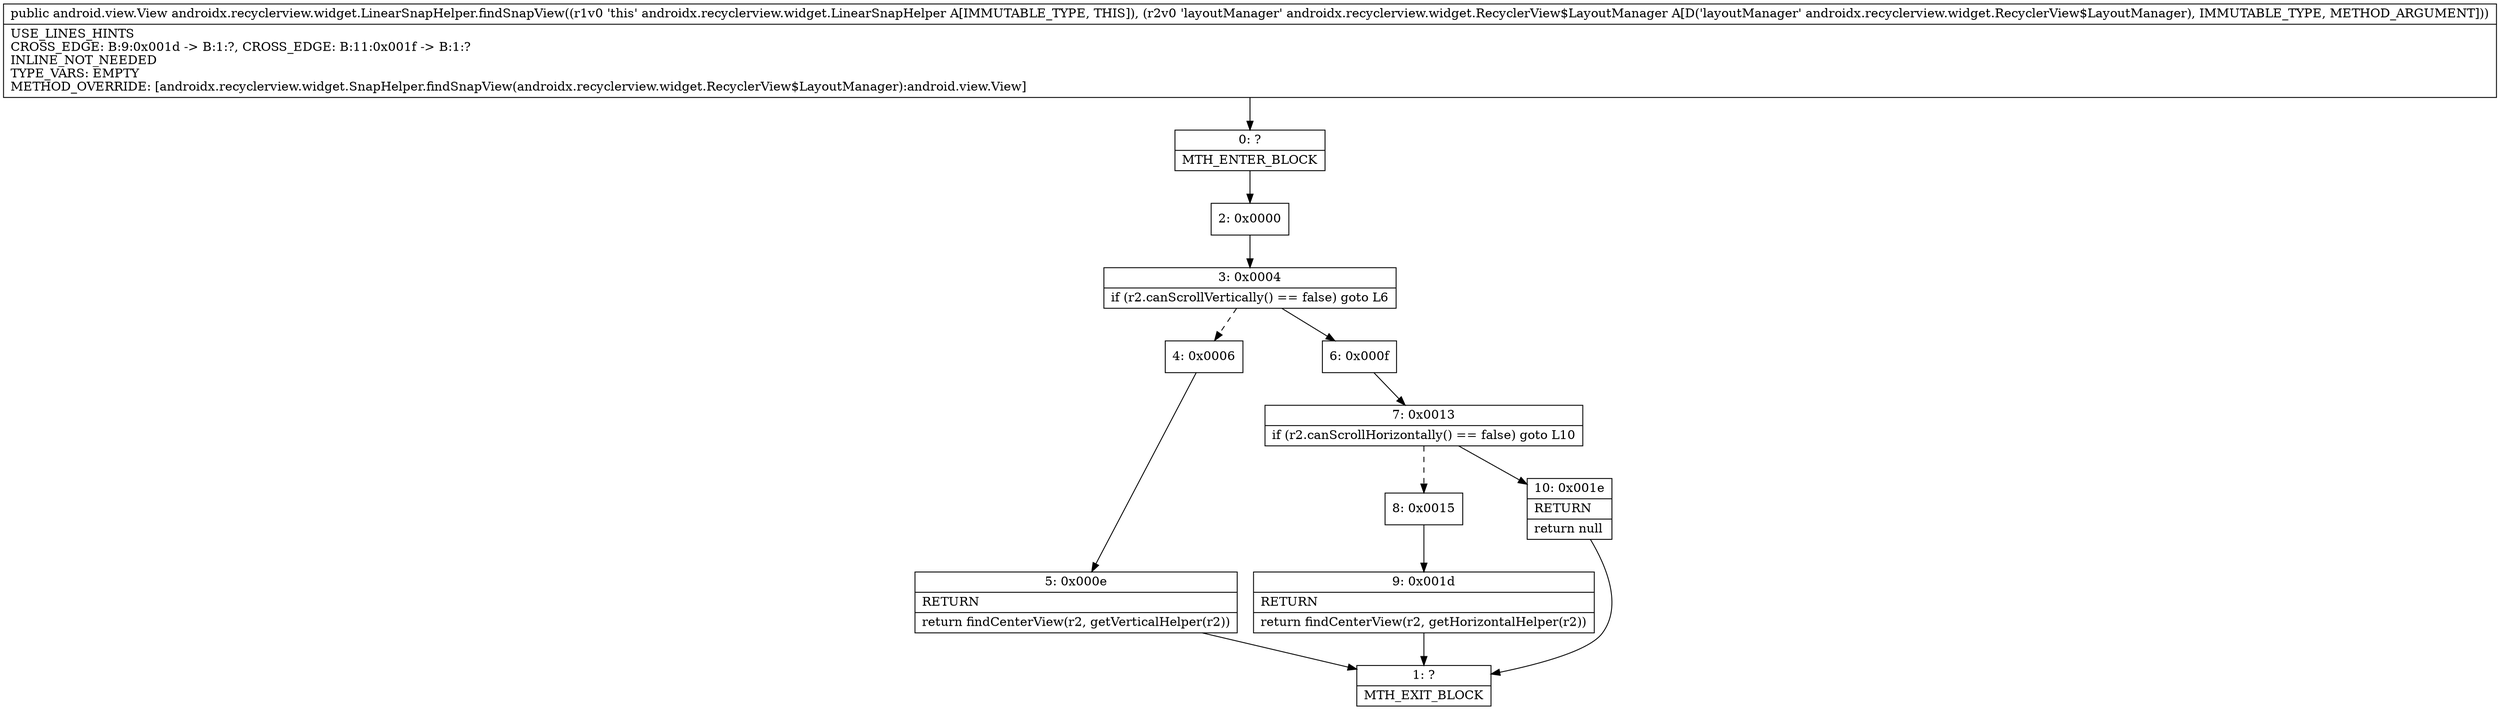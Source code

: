 digraph "CFG forandroidx.recyclerview.widget.LinearSnapHelper.findSnapView(Landroidx\/recyclerview\/widget\/RecyclerView$LayoutManager;)Landroid\/view\/View;" {
Node_0 [shape=record,label="{0\:\ ?|MTH_ENTER_BLOCK\l}"];
Node_2 [shape=record,label="{2\:\ 0x0000}"];
Node_3 [shape=record,label="{3\:\ 0x0004|if (r2.canScrollVertically() == false) goto L6\l}"];
Node_4 [shape=record,label="{4\:\ 0x0006}"];
Node_5 [shape=record,label="{5\:\ 0x000e|RETURN\l|return findCenterView(r2, getVerticalHelper(r2))\l}"];
Node_1 [shape=record,label="{1\:\ ?|MTH_EXIT_BLOCK\l}"];
Node_6 [shape=record,label="{6\:\ 0x000f}"];
Node_7 [shape=record,label="{7\:\ 0x0013|if (r2.canScrollHorizontally() == false) goto L10\l}"];
Node_8 [shape=record,label="{8\:\ 0x0015}"];
Node_9 [shape=record,label="{9\:\ 0x001d|RETURN\l|return findCenterView(r2, getHorizontalHelper(r2))\l}"];
Node_10 [shape=record,label="{10\:\ 0x001e|RETURN\l|return null\l}"];
MethodNode[shape=record,label="{public android.view.View androidx.recyclerview.widget.LinearSnapHelper.findSnapView((r1v0 'this' androidx.recyclerview.widget.LinearSnapHelper A[IMMUTABLE_TYPE, THIS]), (r2v0 'layoutManager' androidx.recyclerview.widget.RecyclerView$LayoutManager A[D('layoutManager' androidx.recyclerview.widget.RecyclerView$LayoutManager), IMMUTABLE_TYPE, METHOD_ARGUMENT]))  | USE_LINES_HINTS\lCROSS_EDGE: B:9:0x001d \-\> B:1:?, CROSS_EDGE: B:11:0x001f \-\> B:1:?\lINLINE_NOT_NEEDED\lTYPE_VARS: EMPTY\lMETHOD_OVERRIDE: [androidx.recyclerview.widget.SnapHelper.findSnapView(androidx.recyclerview.widget.RecyclerView$LayoutManager):android.view.View]\l}"];
MethodNode -> Node_0;Node_0 -> Node_2;
Node_2 -> Node_3;
Node_3 -> Node_4[style=dashed];
Node_3 -> Node_6;
Node_4 -> Node_5;
Node_5 -> Node_1;
Node_6 -> Node_7;
Node_7 -> Node_8[style=dashed];
Node_7 -> Node_10;
Node_8 -> Node_9;
Node_9 -> Node_1;
Node_10 -> Node_1;
}

